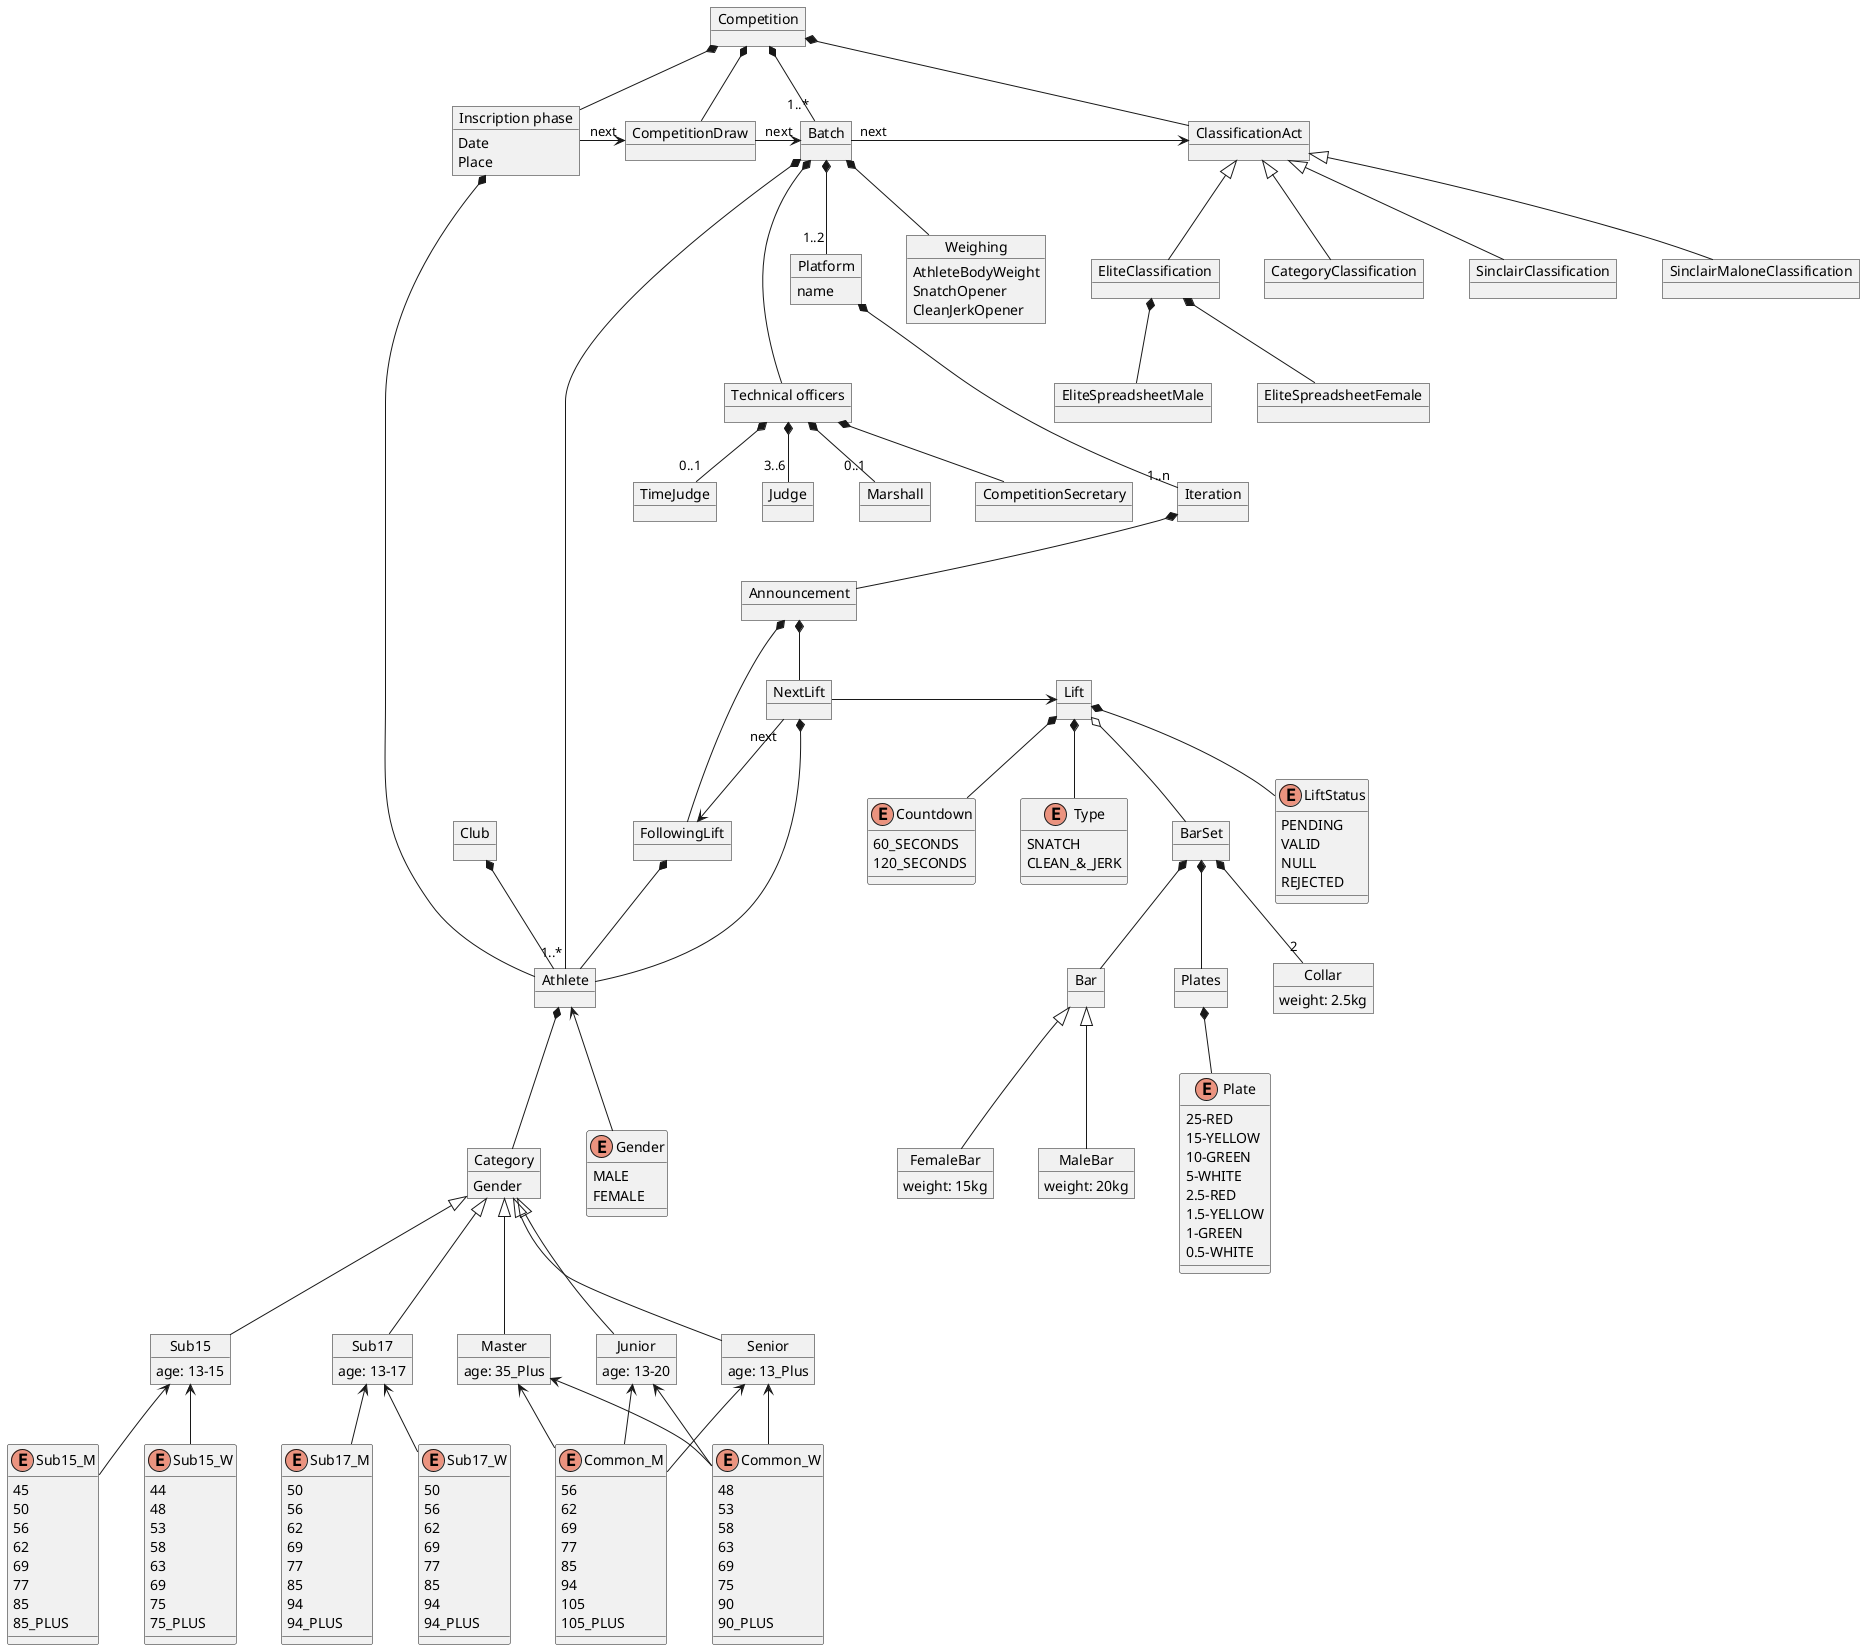 @startuml
skinparam nodesep 45
' CONTROLS node horizontal separation
' skinparam ranksep 60 CONTROLS vertical separation

object Competition
object "Inscription phase" as Inscription {
  Date
  Place
}
object CompetitionDraw
object Batch
object Weighing {
  AthleteBodyWeight
  SnatchOpener
  CleanJerkOpener
}
object ClassificationAct
object CategoryClassification
object SinclairClassification
object SinclairMaloneClassification
object EliteClassification
object EliteSpreadsheetMale
object EliteSpreadsheetFemale
object Platform {
  name
}
object Club
object Athlete
enum Gender {
  MALE
  FEMALE
}
object "Technical officers" as TC
object Judge
object Marshall
object CompetitionSecretary
object TimeJudge
object Lift
enum Type {
  SNATCH
  CLEAN_&_JERK
}
enum LiftStatus {
  PENDING
  VALID
  NULL
  REJECTED
}
enum Countdown {
  60_SECONDS
  120_SECONDS
}
object BarSet
object Bar
object FemaleBar {
  weight: 15kg
}
object MaleBar {
  weight: 20kg
}
object Plates
enum Plate {
  25-RED
  15-YELLOW
  10-GREEN
  5-WHITE
  2.5-RED
  1.5-YELLOW
  1-GREEN
  0.5-WHITE
}
object Collar {
  weight: 2.5kg
}

object Category {
  Gender
}

object Sub15 {
  age: 13-15
}

object Sub17 {
  age: 13-17
}

object Junior {
  age: 13-20
}

object Senior {
  age: 13_Plus
}

object Master {
  age: 35_Plus
}

enum Sub15_M {
  45
  50
  56
  62
  69
  77
  85
  85_PLUS
}

enum Sub15_W {
 44
 48
 53
 58
 63
 69
 75
 75_PLUS
}

enum Sub17_M {
  50
  56
  62
  69
  77
  85
  94
  94_PLUS
}

enum Sub17_W {
 50
 56
 62
 69
 77
 85
 94
 94_PLUS
}

enum Common_M {
56
62
69
77
85
94
105
105_PLUS
}

enum Common_W {
48
53
58
63
69
75
90
90_PLUS
}

object Iteration
object Announcement
object NextLift
object FollowingLift

Competition *-- Inscription
Inscription *-- Athlete
Athlete <-- Gender
Club *-- Athlete
Competition *-- CompetitionDraw
Competition *-- "1..*" Batch
Competition *-- ClassificationAct
ClassificationAct <|-- CategoryClassification
ClassificationAct <|-- SinclairClassification
ClassificationAct <|-- SinclairMaloneClassification
ClassificationAct <|-- EliteClassification
EliteClassification *-- EliteSpreadsheetMale
EliteClassification *-- EliteSpreadsheetFemale

Batch "next" -right-> ClassificationAct
Inscription -right-> "next" CompetitionDraw
CompetitionDraw -right-> "next" Batch

Batch *-- Weighing
Batch *-- "1..2" Platform
Batch *--- "1..*" Athlete
Batch *--- TC

TC *-- "3..6" Judge
TC *-- CompetitionSecretary
TC *-- "0..1" Marshall
TC *-- "0..1" TimeJudge

Platform *--- "1..n" Iteration
Iteration *-- Announcement
Announcement *-- NextLift
Announcement *-- FollowingLift
NextLift "next" --> FollowingLift
NextLift --right-> Lift
NextLift *-- Athlete
FollowingLift *-- Athlete

Lift *-- Type
Lift *-- LiftStatus
Lift *-- Countdown
Lift o-- BarSet
BarSet *-- Bar
BarSet *-- Plates
BarSet *-- "2" Collar
Bar <|-- FemaleBar
Bar <|-- MaleBar
Plates *-- Plate

Category <|-- Sub15
Category <|-- Sub17
Category <|-- Junior
Category <|-- Senior
Category <|-- Master

Sub15 <-- Sub15_W
Sub15 <-- Sub15_M
Sub17 <-- Sub17_W
Sub17 <-- Sub17_M
Junior <-- Common_M
Junior <-- Common_W
Senior <-- Common_M
Senior <-- Common_W
Master <-- Common_M
Master <-- Common_W

Athlete *-- Category
@enduml

